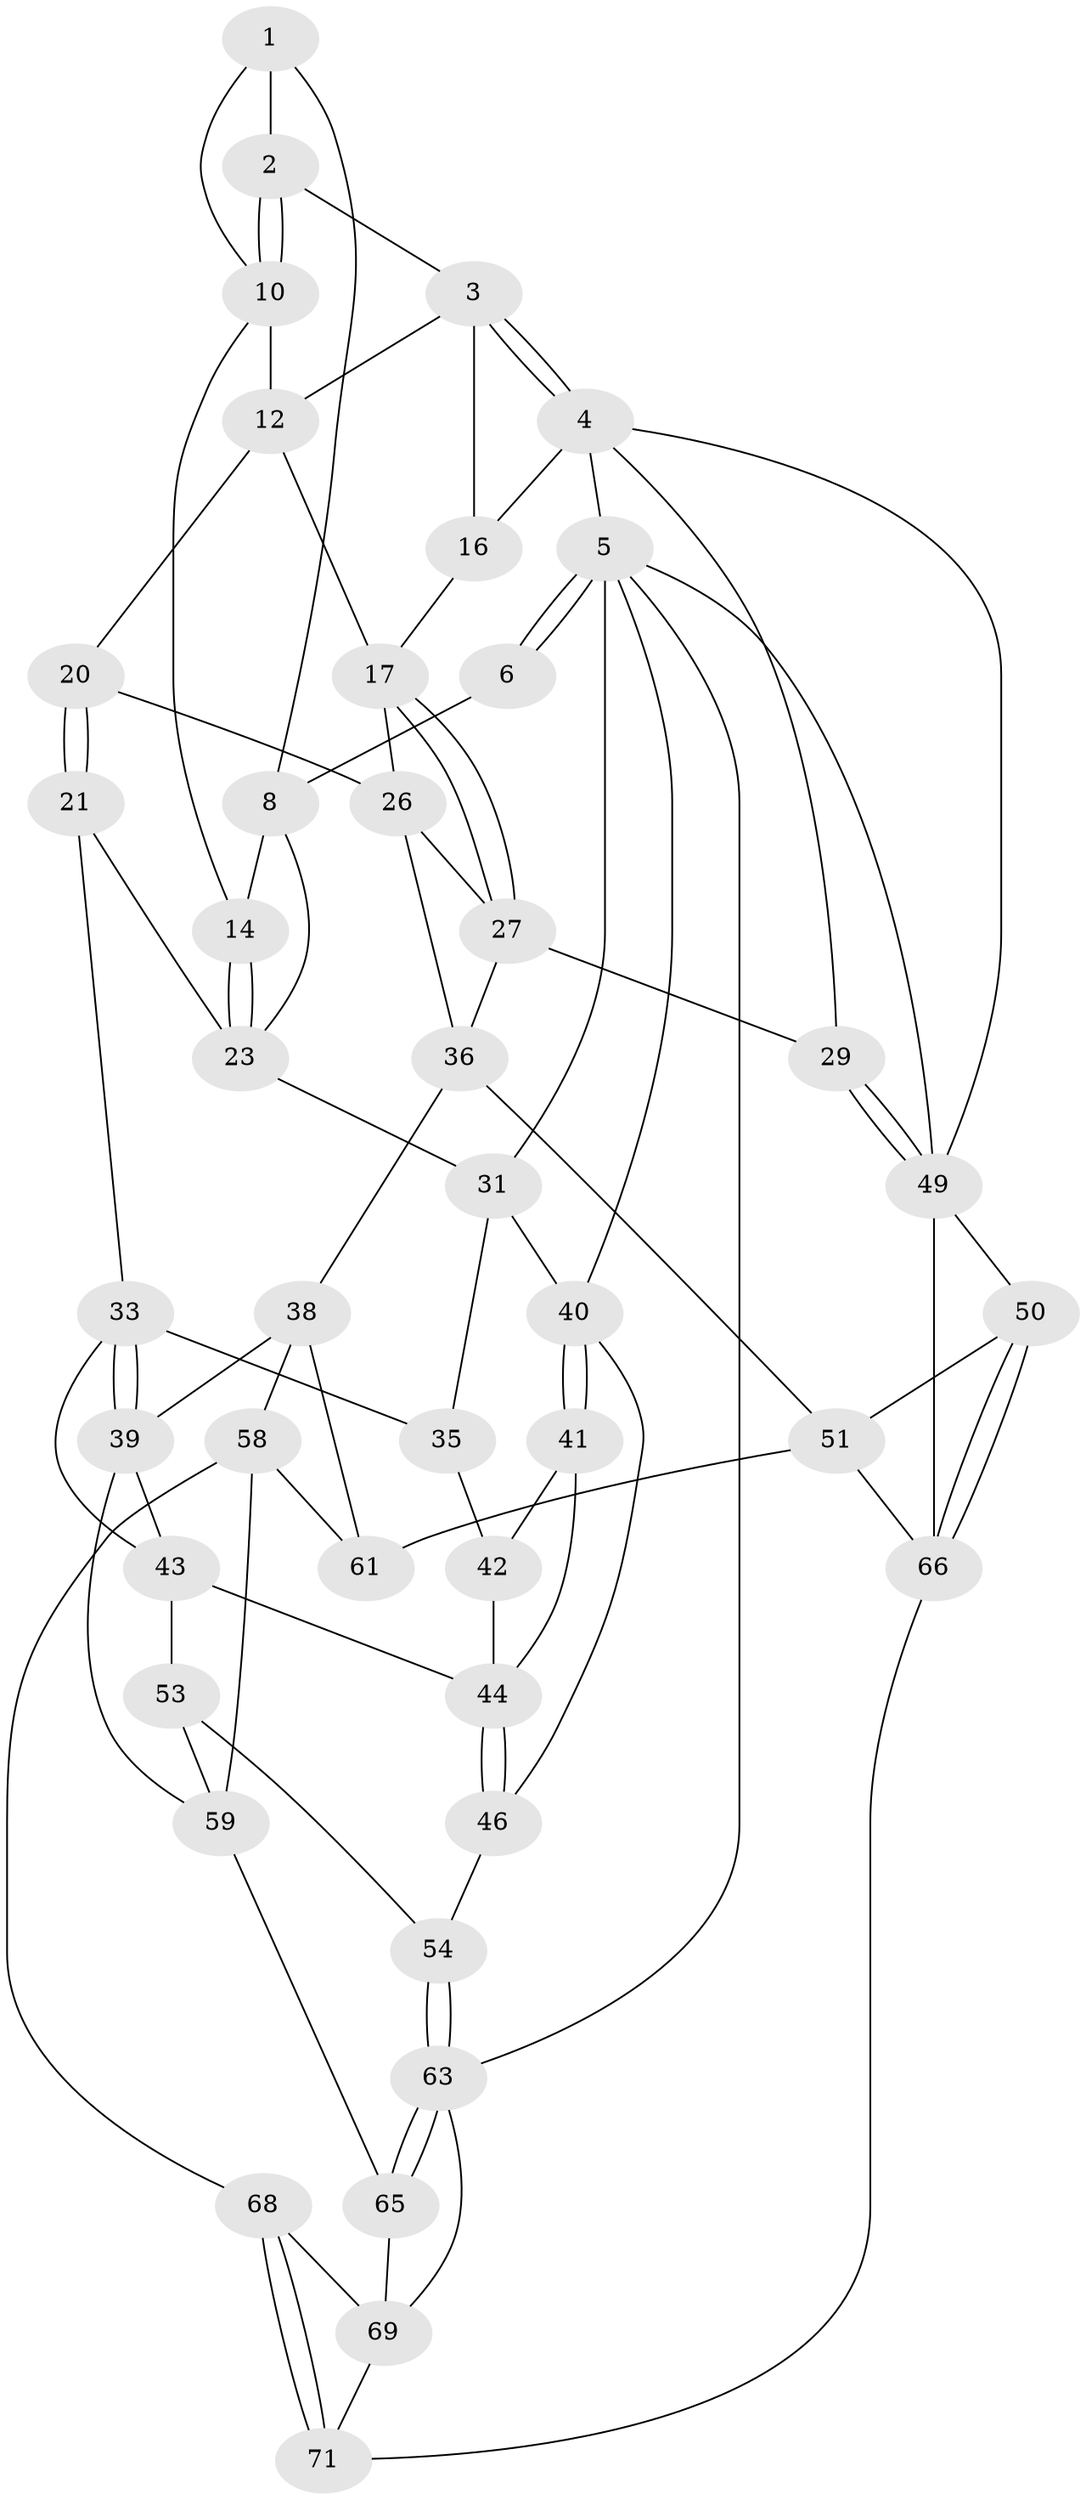 // original degree distribution, {3: 0.027777777777777776, 4: 0.25, 6: 0.2222222222222222, 5: 0.5}
// Generated by graph-tools (version 1.1) at 2025/42/03/06/25 10:42:36]
// undirected, 44 vertices, 94 edges
graph export_dot {
graph [start="1"]
  node [color=gray90,style=filled];
  1 [pos="+0.33655462339226+0",super="+7"];
  2 [pos="+0.6558050986397149+0"];
  3 [pos="+0.7463592005426192+0",super="+11"];
  4 [pos="+1+0",super="+15"];
  5 [pos="+0+0",super="+48"];
  6 [pos="+0.1658909408906347+0"];
  8 [pos="+0.26556567838631684+0.1412550243455119",super="+9"];
  10 [pos="+0.44969453010235766+0.09339243777160429",super="+13"];
  12 [pos="+0.6698347066813263+0.1108274772757446",super="+19"];
  14 [pos="+0.49559492297210955+0.18271193240842898"];
  16 [pos="+0.9070718119836125+0.14228566592616357"];
  17 [pos="+0.8624133533003119+0.2473214016047563",super="+18"];
  20 [pos="+0.6813502861842512+0.16884791033789873",super="+25"];
  21 [pos="+0.520890936806606+0.4368696779925215",super="+22"];
  23 [pos="+0.43832349845508883+0.35927951659120433",super="+24"];
  26 [pos="+0.7404353789711975+0.33437692270090347",super="+28"];
  27 [pos="+0.9237510888904062+0.3259470329966458",super="+30"];
  29 [pos="+1+0.40094094523031226"];
  31 [pos="+0.15133291768256302+0.21262765281332507",super="+32"];
  33 [pos="+0.47613016917853757+0.47865181214808344",super="+34"];
  35 [pos="+0.14724341611642877+0.3074367267550748"];
  36 [pos="+0.8209601303489938+0.5018044833813525",super="+37"];
  38 [pos="+0.5516953137407297+0.5621371776449736",super="+57"];
  39 [pos="+0.5045685147042265+0.5291595447467778",super="+55"];
  40 [pos="+0+0.4520369642969001",super="+47"];
  41 [pos="+0+0.43304127918517277"];
  42 [pos="+0.12704114935163557+0.366779231217779"];
  43 [pos="+0.2591852474865941+0.5339739893926398",super="+52"];
  44 [pos="+0.1623647648271525+0.5276148809172079",super="+45"];
  46 [pos="+0.04618266890584865+0.6381753420337296"];
  49 [pos="+1+0.7707402319998389",super="+56"];
  50 [pos="+0.9800238522173463+0.74148511379513"];
  51 [pos="+0.8902824574783601+0.7255639650413179",super="+60"];
  53 [pos="+0.13516315192990483+0.7102084531784257"];
  54 [pos="+0.11547922243478564+0.7040732773530324"];
  58 [pos="+0.4465513616044955+0.8576320433460861",super="+67"];
  59 [pos="+0.34159622497655046+0.7913485635908163",super="+62"];
  61 [pos="+0.683953512030229+0.7814693192196266"];
  63 [pos="+0.06068081023433653+1",super="+64"];
  65 [pos="+0.2419136103734482+0.8946329083719146"];
  66 [pos="+0.73246483528481+1",super="+70"];
  68 [pos="+0.46952197615315944+0.9136289227489552"];
  69 [pos="+0.3764633477239862+0.9629310614232433",super="+72"];
  71 [pos="+0.6132005965533873+1"];
  1 -- 2;
  1 -- 8;
  1 -- 10;
  2 -- 3;
  2 -- 10;
  2 -- 10;
  3 -- 4;
  3 -- 4;
  3 -- 16;
  3 -- 12;
  4 -- 5;
  4 -- 49;
  4 -- 16;
  4 -- 29;
  5 -- 6;
  5 -- 6;
  5 -- 31;
  5 -- 49;
  5 -- 63;
  5 -- 40;
  6 -- 8;
  8 -- 14;
  8 -- 23;
  10 -- 12;
  10 -- 14;
  12 -- 20;
  12 -- 17;
  14 -- 23;
  14 -- 23;
  16 -- 17;
  17 -- 27;
  17 -- 27;
  17 -- 26;
  20 -- 21 [weight=2];
  20 -- 21;
  20 -- 26;
  21 -- 33;
  21 -- 23;
  23 -- 31;
  26 -- 27;
  26 -- 36;
  27 -- 36;
  27 -- 29;
  29 -- 49;
  29 -- 49;
  31 -- 35;
  31 -- 40;
  33 -- 39;
  33 -- 39;
  33 -- 43;
  33 -- 35;
  35 -- 42;
  36 -- 51;
  36 -- 38;
  38 -- 39;
  38 -- 58;
  38 -- 61;
  39 -- 59;
  39 -- 43;
  40 -- 41;
  40 -- 41;
  40 -- 46;
  41 -- 42;
  41 -- 44;
  42 -- 44;
  43 -- 44;
  43 -- 53;
  44 -- 46;
  44 -- 46;
  46 -- 54;
  49 -- 50;
  49 -- 66;
  50 -- 51;
  50 -- 66;
  50 -- 66;
  51 -- 66;
  51 -- 61;
  53 -- 54;
  53 -- 59;
  54 -- 63;
  54 -- 63;
  58 -- 59;
  58 -- 68;
  58 -- 61;
  59 -- 65;
  63 -- 65;
  63 -- 65;
  63 -- 69;
  65 -- 69;
  66 -- 71;
  68 -- 69;
  68 -- 71;
  68 -- 71;
  69 -- 71;
}
